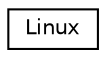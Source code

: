 digraph G
{
  edge [fontname="Helvetica",fontsize="10",labelfontname="Helvetica",labelfontsize="10"];
  node [fontname="Helvetica",fontsize="10",shape=record];
  rankdir="LR";
  Node1 [label="Linux",height=0.2,width=0.4,color="black", fillcolor="white", style="filled",URL="$classLinux.html"];
}
